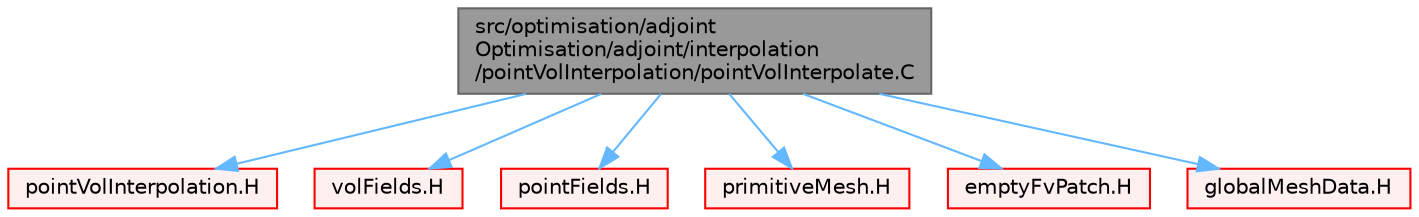 digraph "src/optimisation/adjointOptimisation/adjoint/interpolation/pointVolInterpolation/pointVolInterpolate.C"
{
 // LATEX_PDF_SIZE
  bgcolor="transparent";
  edge [fontname=Helvetica,fontsize=10,labelfontname=Helvetica,labelfontsize=10];
  node [fontname=Helvetica,fontsize=10,shape=box,height=0.2,width=0.4];
  Node1 [id="Node000001",label="src/optimisation/adjoint\lOptimisation/adjoint/interpolation\l/pointVolInterpolation/pointVolInterpolate.C",height=0.2,width=0.4,color="gray40", fillcolor="grey60", style="filled", fontcolor="black",tooltip=" "];
  Node1 -> Node2 [id="edge1_Node000001_Node000002",color="steelblue1",style="solid",tooltip=" "];
  Node2 [id="Node000002",label="pointVolInterpolation.H",height=0.2,width=0.4,color="red", fillcolor="#FFF0F0", style="filled",URL="$pointVolInterpolation_8H.html",tooltip=" "];
  Node1 -> Node241 [id="edge2_Node000001_Node000241",color="steelblue1",style="solid",tooltip=" "];
  Node241 [id="Node000241",label="volFields.H",height=0.2,width=0.4,color="red", fillcolor="#FFF0F0", style="filled",URL="$volFields_8H.html",tooltip=" "];
  Node1 -> Node387 [id="edge3_Node000001_Node000387",color="steelblue1",style="solid",tooltip=" "];
  Node387 [id="Node000387",label="pointFields.H",height=0.2,width=0.4,color="red", fillcolor="#FFF0F0", style="filled",URL="$pointFields_8H.html",tooltip=" "];
  Node1 -> Node311 [id="edge4_Node000001_Node000311",color="steelblue1",style="solid",tooltip=" "];
  Node311 [id="Node000311",label="primitiveMesh.H",height=0.2,width=0.4,color="red", fillcolor="#FFF0F0", style="filled",URL="$primitiveMesh_8H.html",tooltip=" "];
  Node1 -> Node397 [id="edge5_Node000001_Node000397",color="steelblue1",style="solid",tooltip=" "];
  Node397 [id="Node000397",label="emptyFvPatch.H",height=0.2,width=0.4,color="red", fillcolor="#FFF0F0", style="filled",URL="$emptyFvPatch_8H.html",tooltip=" "];
  Node1 -> Node399 [id="edge6_Node000001_Node000399",color="steelblue1",style="solid",tooltip=" "];
  Node399 [id="Node000399",label="globalMeshData.H",height=0.2,width=0.4,color="red", fillcolor="#FFF0F0", style="filled",URL="$globalMeshData_8H.html",tooltip=" "];
}
